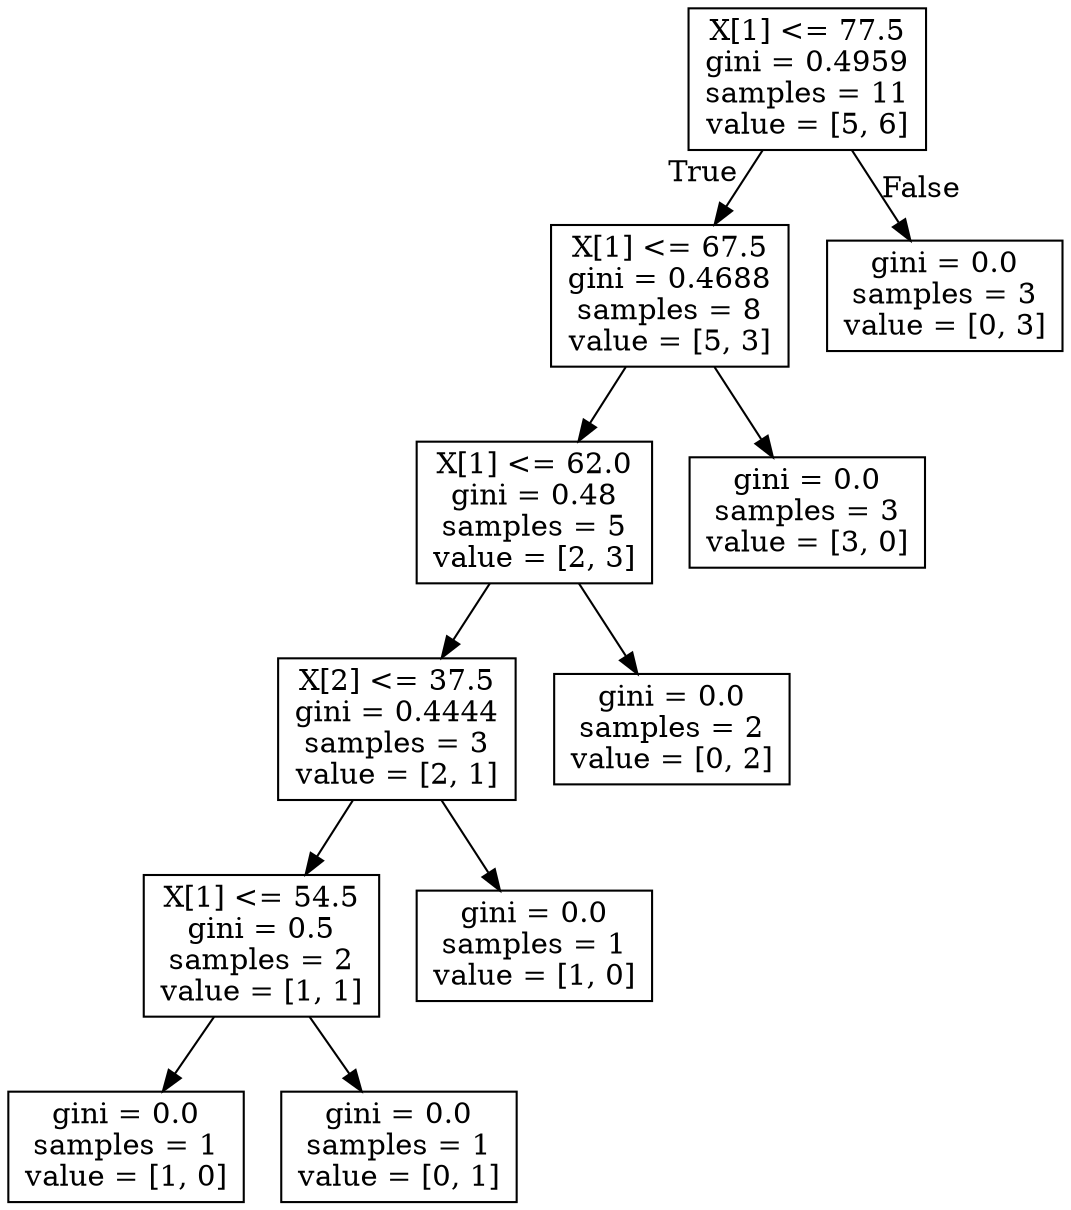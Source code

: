 digraph Tree {
node [shape=box] ;
0 [label="X[1] <= 77.5\ngini = 0.4959\nsamples = 11\nvalue = [5, 6]"] ;
1 [label="X[1] <= 67.5\ngini = 0.4688\nsamples = 8\nvalue = [5, 3]"] ;
0 -> 1 [labeldistance=2.5, labelangle=45, headlabel="True"] ;
2 [label="X[1] <= 62.0\ngini = 0.48\nsamples = 5\nvalue = [2, 3]"] ;
1 -> 2 ;
3 [label="X[2] <= 37.5\ngini = 0.4444\nsamples = 3\nvalue = [2, 1]"] ;
2 -> 3 ;
4 [label="X[1] <= 54.5\ngini = 0.5\nsamples = 2\nvalue = [1, 1]"] ;
3 -> 4 ;
5 [label="gini = 0.0\nsamples = 1\nvalue = [1, 0]"] ;
4 -> 5 ;
6 [label="gini = 0.0\nsamples = 1\nvalue = [0, 1]"] ;
4 -> 6 ;
7 [label="gini = 0.0\nsamples = 1\nvalue = [1, 0]"] ;
3 -> 7 ;
8 [label="gini = 0.0\nsamples = 2\nvalue = [0, 2]"] ;
2 -> 8 ;
9 [label="gini = 0.0\nsamples = 3\nvalue = [3, 0]"] ;
1 -> 9 ;
10 [label="gini = 0.0\nsamples = 3\nvalue = [0, 3]"] ;
0 -> 10 [labeldistance=2.5, labelangle=-45, headlabel="False"] ;
}